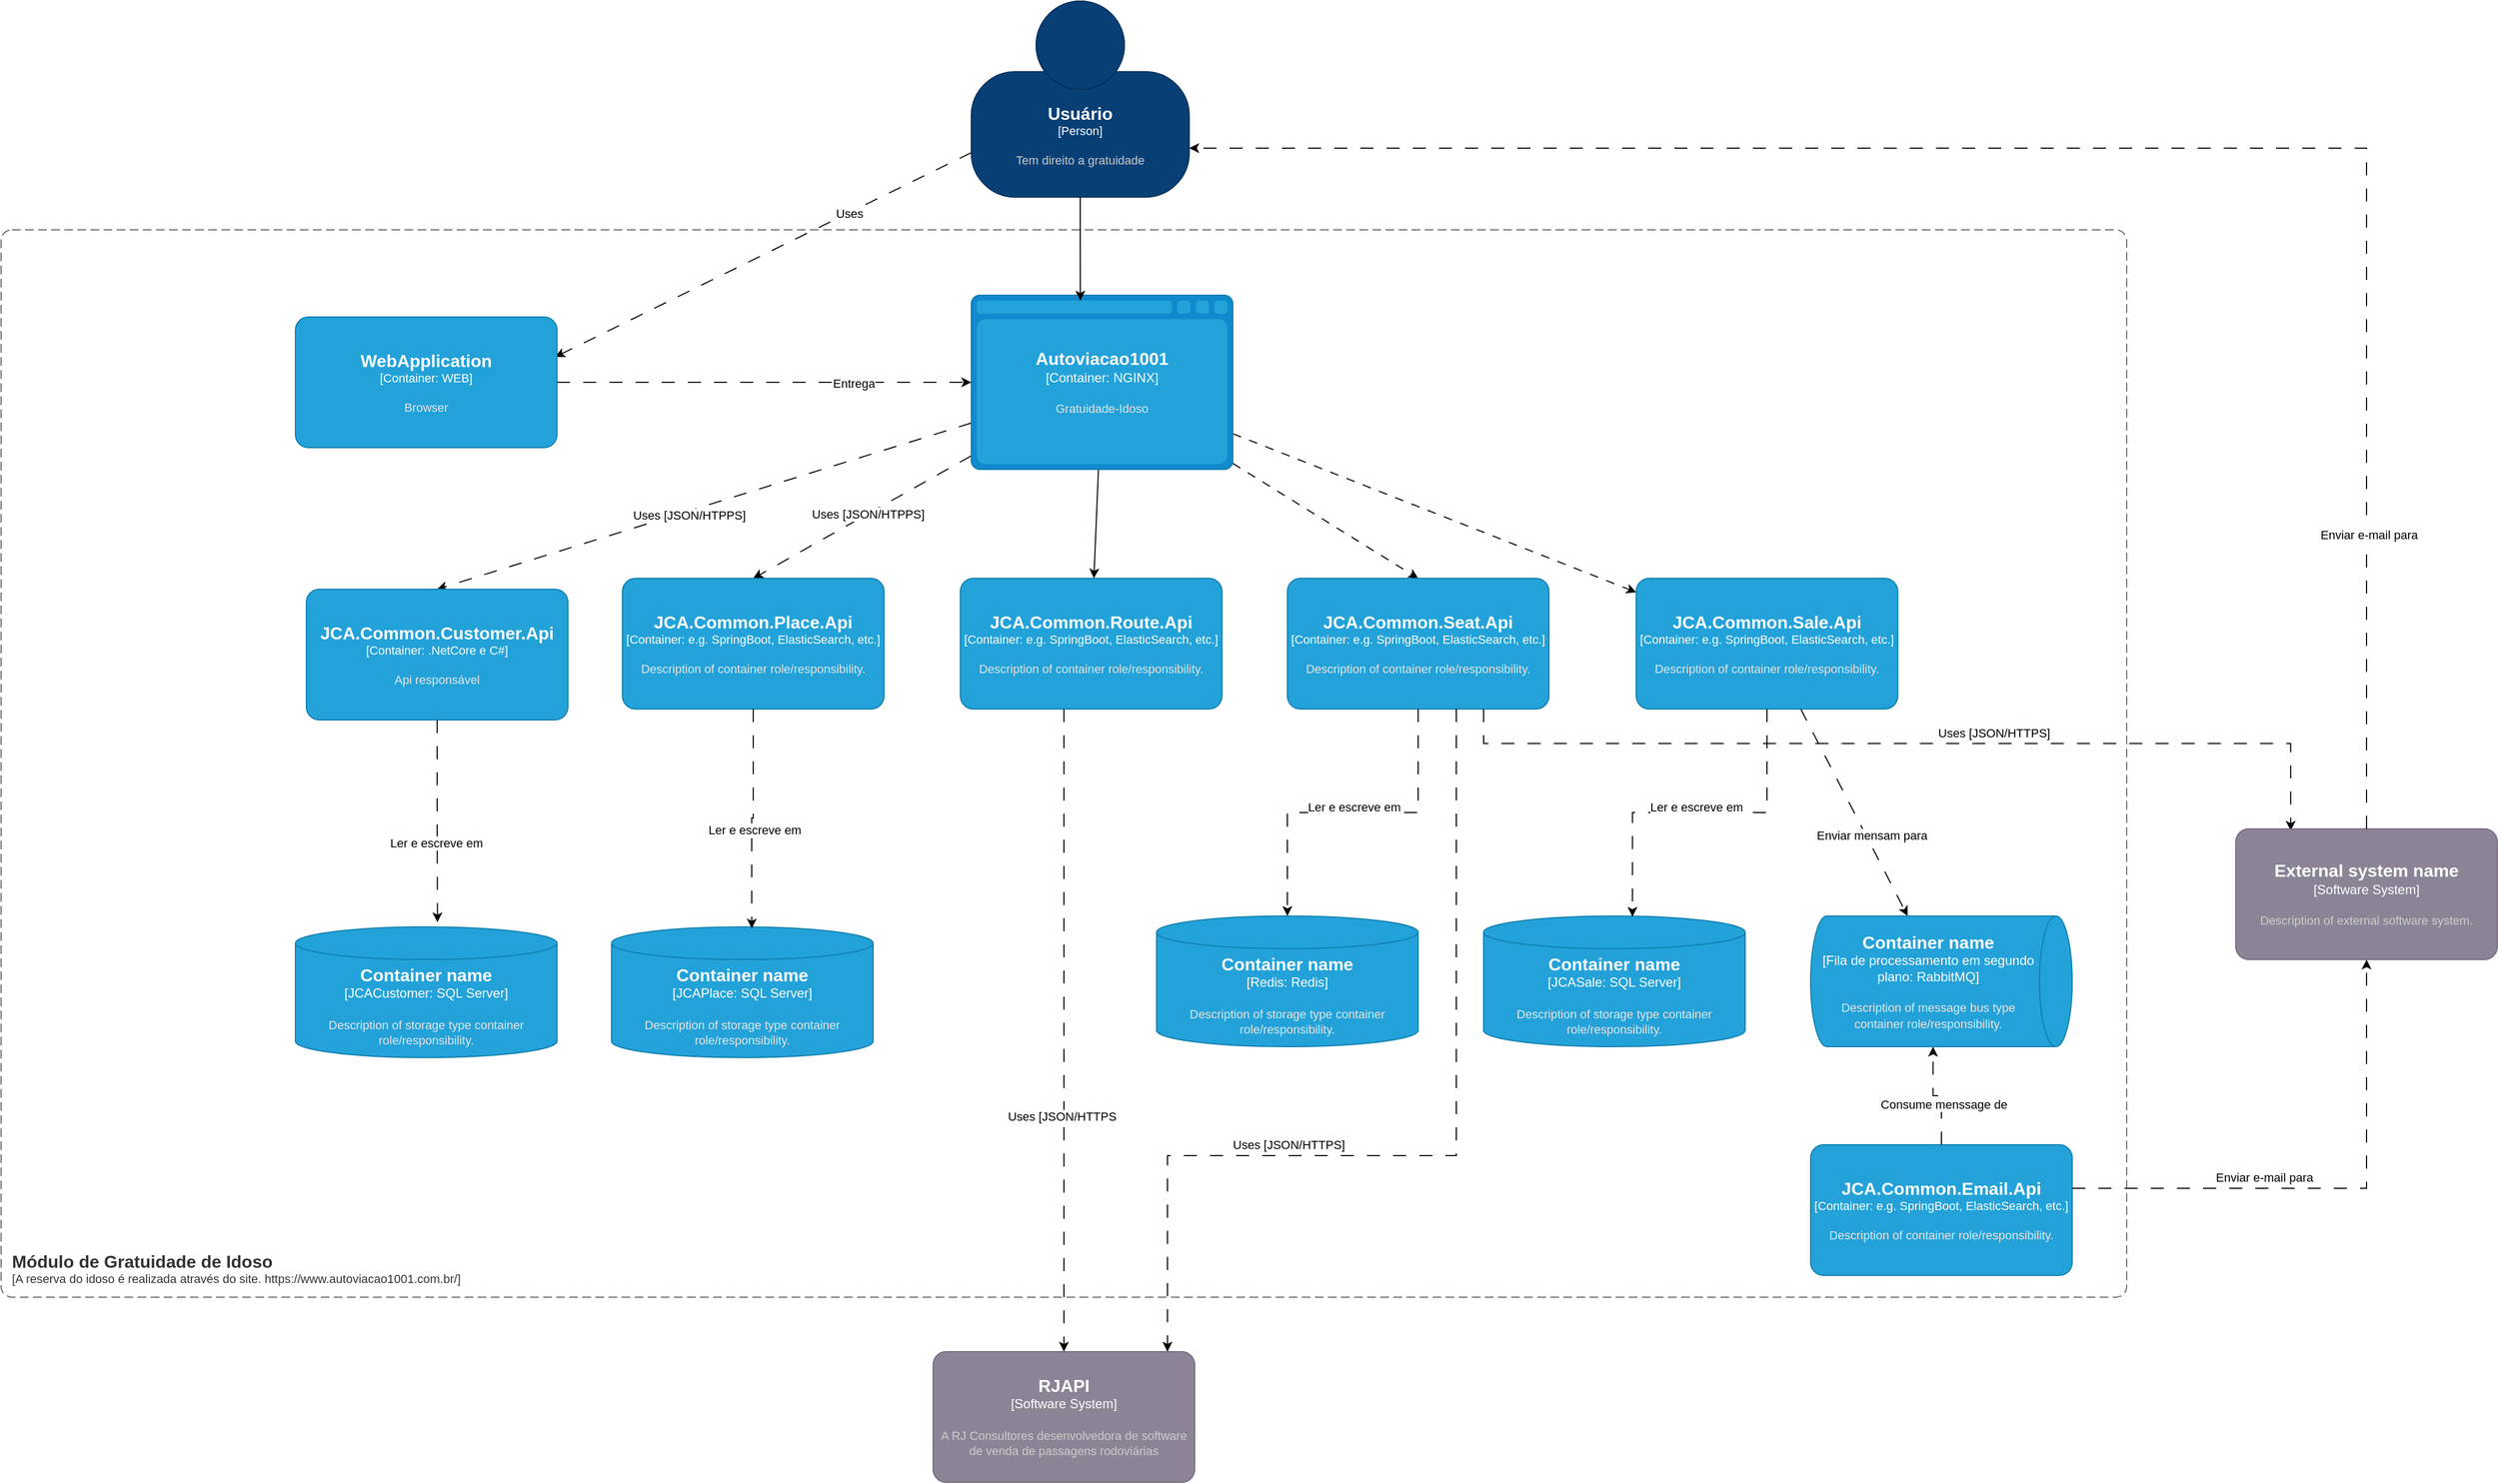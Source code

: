 <mxfile version="23.1.5" type="github">
  <diagram name="Página-1" id="Jr2RfJmCpyc75pmIFJ4V">
    <mxGraphModel dx="1274" dy="665" grid="1" gridSize="10" guides="1" tooltips="1" connect="1" arrows="1" fold="1" page="1" pageScale="1" pageWidth="827" pageHeight="1169" math="0" shadow="0">
      <root>
        <mxCell id="0" />
        <mxCell id="1" parent="0" />
        <object placeholders="1" c4Name="Módulo de Gratuidade de Idoso" c4Type="SystemScopeBoundary" c4Application="A reserva do idoso é realizada através do site. https://www.autoviacao1001.com.br/" label="&lt;font style=&quot;font-size: 16px&quot;&gt;&lt;b&gt;&lt;div style=&quot;text-align: left&quot;&gt;%c4Name%&lt;/div&gt;&lt;/b&gt;&lt;/font&gt;&lt;div style=&quot;text-align: left&quot;&gt;[%c4Application%]&lt;/div&gt;" id="sZ7TyyytCn7wzkm7UGw8-1">
          <mxCell style="rounded=1;fontSize=11;whiteSpace=wrap;html=1;dashed=1;arcSize=20;fillColor=none;strokeColor=#666666;fontColor=#333333;labelBackgroundColor=none;align=left;verticalAlign=bottom;labelBorderColor=none;spacingTop=0;spacing=10;dashPattern=8 4;metaEdit=1;rotatable=0;perimeter=rectanglePerimeter;noLabel=0;labelPadding=0;allowArrows=0;connectable=0;expand=0;recursiveResize=0;editable=1;pointerEvents=0;absoluteArcSize=1;points=[[0.25,0,0],[0.5,0,0],[0.75,0,0],[1,0.25,0],[1,0.5,0],[1,0.75,0],[0.75,1,0],[0.5,1,0],[0.25,1,0],[0,0.75,0],[0,0.5,0],[0,0.25,0]];" vertex="1" parent="1">
            <mxGeometry x="130" y="550" width="1950" height="980" as="geometry" />
          </mxCell>
        </object>
        <mxCell id="sZ7TyyytCn7wzkm7UGw8-2" style="rounded=0;orthogonalLoop=1;jettySize=auto;html=1;dashed=1;dashPattern=12 12;entryX=0.993;entryY=0.306;entryDx=0;entryDy=0;entryPerimeter=0;" edge="1" parent="1" source="sZ7TyyytCn7wzkm7UGw8-4" target="sZ7TyyytCn7wzkm7UGw8-49">
          <mxGeometry relative="1" as="geometry">
            <mxPoint x="722.308" y="630" as="targetPoint" />
          </mxGeometry>
        </mxCell>
        <mxCell id="sZ7TyyytCn7wzkm7UGw8-3" value="Uses" style="edgeLabel;html=1;align=center;verticalAlign=middle;resizable=0;points=[];" vertex="1" connectable="0" parent="sZ7TyyytCn7wzkm7UGw8-2">
          <mxGeometry x="-0.412" relative="1" as="geometry">
            <mxPoint as="offset" />
          </mxGeometry>
        </mxCell>
        <object placeholders="1" c4Name="Usuário" c4Type="Person" c4Description="Tem direito a gratuidade" label="&lt;font style=&quot;font-size: 16px&quot;&gt;&lt;b&gt;%c4Name%&lt;/b&gt;&lt;/font&gt;&lt;div&gt;[%c4Type%]&lt;/div&gt;&lt;br&gt;&lt;div&gt;&lt;font style=&quot;font-size: 11px&quot;&gt;&lt;font color=&quot;#cccccc&quot;&gt;%c4Description%&lt;/font&gt;&lt;/div&gt;" id="sZ7TyyytCn7wzkm7UGw8-4">
          <mxCell style="html=1;fontSize=11;dashed=0;whiteSpace=wrap;fillColor=#083F75;strokeColor=#06315C;fontColor=#ffffff;shape=mxgraph.c4.person2;align=center;metaEdit=1;points=[[0.5,0,0],[1,0.5,0],[1,0.75,0],[0.75,1,0],[0.5,1,0],[0.25,1,0],[0,0.75,0],[0,0.5,0]];resizable=0;" vertex="1" parent="1">
            <mxGeometry x="1020" y="340" width="200" height="180" as="geometry" />
          </mxCell>
        </object>
        <mxCell id="sZ7TyyytCn7wzkm7UGw8-5" value="" style="rounded=0;orthogonalLoop=1;jettySize=auto;html=1;entryX=0.5;entryY=0;entryDx=0;entryDy=0;entryPerimeter=0;dashed=1;dashPattern=12 12;" edge="1" parent="1" source="sZ7TyyytCn7wzkm7UGw8-12" target="sZ7TyyytCn7wzkm7UGw8-17">
          <mxGeometry relative="1" as="geometry">
            <mxPoint x="570" y="910" as="targetPoint" />
          </mxGeometry>
        </mxCell>
        <mxCell id="sZ7TyyytCn7wzkm7UGw8-6" value="Uses [JSON/HTPPS]" style="edgeLabel;html=1;align=center;verticalAlign=middle;resizable=0;points=[];" vertex="1" connectable="0" parent="sZ7TyyytCn7wzkm7UGw8-5">
          <mxGeometry x="-0.047" relative="1" as="geometry">
            <mxPoint as="offset" />
          </mxGeometry>
        </mxCell>
        <mxCell id="sZ7TyyytCn7wzkm7UGw8-7" style="rounded=0;orthogonalLoop=1;jettySize=auto;html=1;entryX=0.5;entryY=0;entryDx=0;entryDy=0;entryPerimeter=0;dashed=1;dashPattern=12 12;" edge="1" parent="1" source="sZ7TyyytCn7wzkm7UGw8-12" target="sZ7TyyytCn7wzkm7UGw8-16">
          <mxGeometry relative="1" as="geometry">
            <mxPoint x="260" y="870" as="targetPoint" />
          </mxGeometry>
        </mxCell>
        <mxCell id="sZ7TyyytCn7wzkm7UGw8-8" value="Uses [JSON/HTPPS]" style="edgeLabel;html=1;align=center;verticalAlign=middle;resizable=0;points=[];" vertex="1" connectable="0" parent="sZ7TyyytCn7wzkm7UGw8-7">
          <mxGeometry x="0.061" y="3" relative="1" as="geometry">
            <mxPoint as="offset" />
          </mxGeometry>
        </mxCell>
        <mxCell id="sZ7TyyytCn7wzkm7UGw8-9" style="rounded=0;orthogonalLoop=1;jettySize=auto;html=1;" edge="1" parent="1" source="sZ7TyyytCn7wzkm7UGw8-12" target="sZ7TyyytCn7wzkm7UGw8-18">
          <mxGeometry relative="1" as="geometry" />
        </mxCell>
        <mxCell id="sZ7TyyytCn7wzkm7UGw8-10" style="rounded=0;orthogonalLoop=1;jettySize=auto;html=1;dashed=1;dashPattern=8 8;entryX=0.5;entryY=0;entryDx=0;entryDy=0;entryPerimeter=0;" edge="1" parent="1" source="sZ7TyyytCn7wzkm7UGw8-12" target="sZ7TyyytCn7wzkm7UGw8-19">
          <mxGeometry relative="1" as="geometry">
            <mxPoint x="1060" y="880" as="targetPoint" />
          </mxGeometry>
        </mxCell>
        <mxCell id="sZ7TyyytCn7wzkm7UGw8-11" style="rounded=0;orthogonalLoop=1;jettySize=auto;html=1;dashed=1;dashPattern=8 8;" edge="1" parent="1" source="sZ7TyyytCn7wzkm7UGw8-12" target="sZ7TyyytCn7wzkm7UGw8-28">
          <mxGeometry relative="1" as="geometry" />
        </mxCell>
        <object placeholders="1" c4Type="Autoviacao1001" c4Container="Container" c4Technology="NGINX" c4Description="Gratuidade-Idoso" label="&lt;font style=&quot;font-size: 16px&quot;&gt;&lt;b&gt;%c4Type%&lt;/b&gt;&lt;/font&gt;&lt;div&gt;[%c4Container%:&amp;nbsp;%c4Technology%]&lt;/div&gt;&lt;br&gt;&lt;div&gt;&lt;font style=&quot;font-size: 11px&quot;&gt;&lt;font color=&quot;#E6E6E6&quot;&gt;%c4Description%&lt;/font&gt;&lt;/div&gt;" id="sZ7TyyytCn7wzkm7UGw8-12">
          <mxCell style="shape=mxgraph.c4.webBrowserContainer2;whiteSpace=wrap;html=1;boundedLbl=1;rounded=0;labelBackgroundColor=none;strokeColor=#118ACD;fillColor=#23A2D9;strokeColor=#118ACD;strokeColor2=#0E7DAD;fontSize=12;fontColor=#ffffff;align=center;metaEdit=1;points=[[0.5,0,0],[1,0.25,0],[1,0.5,0],[1,0.75,0],[0.5,1,0],[0,0.75,0],[0,0.5,0],[0,0.25,0]];resizable=0;" vertex="1" parent="1">
            <mxGeometry x="1020" y="610" width="240" height="160" as="geometry" />
          </mxCell>
        </object>
        <mxCell id="sZ7TyyytCn7wzkm7UGw8-13" style="edgeStyle=orthogonalEdgeStyle;rounded=0;orthogonalLoop=1;jettySize=auto;html=1;entryX=0;entryY=0.5;entryDx=0;entryDy=0;entryPerimeter=0;dashed=1;dashPattern=12 12;" edge="1" parent="1" source="sZ7TyyytCn7wzkm7UGw8-49" target="sZ7TyyytCn7wzkm7UGw8-12">
          <mxGeometry relative="1" as="geometry">
            <mxPoint x="723" y="690" as="sourcePoint" />
          </mxGeometry>
        </mxCell>
        <mxCell id="sZ7TyyytCn7wzkm7UGw8-14" value="Entrega" style="edgeLabel;html=1;align=center;verticalAlign=middle;resizable=0;points=[];" vertex="1" connectable="0" parent="sZ7TyyytCn7wzkm7UGw8-13">
          <mxGeometry x="0.428" y="-1" relative="1" as="geometry">
            <mxPoint as="offset" />
          </mxGeometry>
        </mxCell>
        <mxCell id="sZ7TyyytCn7wzkm7UGw8-15" style="edgeStyle=orthogonalEdgeStyle;rounded=0;orthogonalLoop=1;jettySize=auto;html=1;entryX=0.417;entryY=0.031;entryDx=0;entryDy=0;entryPerimeter=0;" edge="1" parent="1" source="sZ7TyyytCn7wzkm7UGw8-4" target="sZ7TyyytCn7wzkm7UGw8-12">
          <mxGeometry relative="1" as="geometry" />
        </mxCell>
        <object placeholders="1" c4Name="JCA.Common.Customer.Api" c4Type="Container" c4Technology=".NetCore e C#" c4Description="Api responsável" label="&lt;font style=&quot;font-size: 16px&quot;&gt;&lt;b&gt;%c4Name%&lt;/b&gt;&lt;/font&gt;&lt;div&gt;[%c4Type%: %c4Technology%]&lt;/div&gt;&lt;br&gt;&lt;div&gt;&lt;font style=&quot;font-size: 11px&quot;&gt;&lt;font color=&quot;#E6E6E6&quot;&gt;%c4Description%&lt;/font&gt;&lt;/div&gt;" id="sZ7TyyytCn7wzkm7UGw8-16">
          <mxCell style="rounded=1;whiteSpace=wrap;html=1;fontSize=11;labelBackgroundColor=none;fillColor=#23A2D9;fontColor=#ffffff;align=center;arcSize=10;strokeColor=#0E7DAD;metaEdit=1;resizable=0;points=[[0.25,0,0],[0.5,0,0],[0.75,0,0],[1,0.25,0],[1,0.5,0],[1,0.75,0],[0.75,1,0],[0.5,1,0],[0.25,1,0],[0,0.75,0],[0,0.5,0],[0,0.25,0]];" vertex="1" parent="1">
            <mxGeometry x="410" y="880" width="240" height="120" as="geometry" />
          </mxCell>
        </object>
        <object placeholders="1" c4Name="JCA.Common.Place.Api" c4Type="Container" c4Technology="e.g. SpringBoot, ElasticSearch, etc." c4Description="Description of container role/responsibility." label="&lt;font style=&quot;font-size: 16px&quot;&gt;&lt;b&gt;%c4Name%&lt;/b&gt;&lt;/font&gt;&lt;div&gt;[%c4Type%: %c4Technology%]&lt;/div&gt;&lt;br&gt;&lt;div&gt;&lt;font style=&quot;font-size: 11px&quot;&gt;&lt;font color=&quot;#E6E6E6&quot;&gt;%c4Description%&lt;/font&gt;&lt;/div&gt;" id="sZ7TyyytCn7wzkm7UGw8-17">
          <mxCell style="rounded=1;whiteSpace=wrap;html=1;fontSize=11;labelBackgroundColor=none;fillColor=#23A2D9;fontColor=#ffffff;align=center;arcSize=10;strokeColor=#0E7DAD;metaEdit=1;resizable=0;points=[[0.25,0,0],[0.5,0,0],[0.75,0,0],[1,0.25,0],[1,0.5,0],[1,0.75,0],[0.75,1,0],[0.5,1,0],[0.25,1,0],[0,0.75,0],[0,0.5,0],[0,0.25,0]];" vertex="1" parent="1">
            <mxGeometry x="700" y="870" width="240" height="120" as="geometry" />
          </mxCell>
        </object>
        <object placeholders="1" c4Name="JCA.Common.Route.Api" c4Type="Container" c4Technology="e.g. SpringBoot, ElasticSearch, etc." c4Description="Description of container role/responsibility." label="&lt;font style=&quot;font-size: 16px&quot;&gt;&lt;b&gt;%c4Name%&lt;/b&gt;&lt;/font&gt;&lt;div&gt;[%c4Type%: %c4Technology%]&lt;/div&gt;&lt;br&gt;&lt;div&gt;&lt;font style=&quot;font-size: 11px&quot;&gt;&lt;font color=&quot;#E6E6E6&quot;&gt;%c4Description%&lt;/font&gt;&lt;/div&gt;" id="sZ7TyyytCn7wzkm7UGw8-18">
          <mxCell style="rounded=1;whiteSpace=wrap;html=1;fontSize=11;labelBackgroundColor=none;fillColor=#23A2D9;fontColor=#ffffff;align=center;arcSize=10;strokeColor=#0E7DAD;metaEdit=1;resizable=0;points=[[0.25,0,0],[0.5,0,0],[0.75,0,0],[1,0.25,0],[1,0.5,0],[1,0.75,0],[0.75,1,0],[0.5,1,0],[0.25,1,0],[0,0.75,0],[0,0.5,0],[0,0.25,0]];" vertex="1" parent="1">
            <mxGeometry x="1010" y="870" width="240" height="120" as="geometry" />
          </mxCell>
        </object>
        <object placeholders="1" c4Name="JCA.Common.Seat.Api" c4Type="Container" c4Technology="e.g. SpringBoot, ElasticSearch, etc." c4Description="Description of container role/responsibility." label="&lt;font style=&quot;font-size: 16px&quot;&gt;&lt;b&gt;%c4Name%&lt;/b&gt;&lt;/font&gt;&lt;div&gt;[%c4Type%: %c4Technology%]&lt;/div&gt;&lt;br&gt;&lt;div&gt;&lt;font style=&quot;font-size: 11px&quot;&gt;&lt;font color=&quot;#E6E6E6&quot;&gt;%c4Description%&lt;/font&gt;&lt;/div&gt;" id="sZ7TyyytCn7wzkm7UGw8-19">
          <mxCell style="rounded=1;whiteSpace=wrap;html=1;fontSize=11;labelBackgroundColor=none;fillColor=#23A2D9;fontColor=#ffffff;align=center;arcSize=10;strokeColor=#0E7DAD;metaEdit=1;resizable=0;points=[[0.25,0,0],[0.5,0,0],[0.75,0,0],[1,0.25,0],[1,0.5,0],[1,0.75,0],[0.75,1,0],[0.5,1,0],[0.25,1,0],[0,0.75,0],[0,0.5,0],[0,0.25,0]];" vertex="1" parent="1">
            <mxGeometry x="1310" y="870" width="240" height="120" as="geometry" />
          </mxCell>
        </object>
        <object placeholders="1" c4Type="Container name" c4Container="JCACustomer" c4Technology="SQL Server" c4Description="Description of storage type container role/responsibility." label="&lt;font style=&quot;font-size: 16px&quot;&gt;&lt;b&gt;%c4Type%&lt;/b&gt;&lt;/font&gt;&lt;div&gt;[%c4Container%:&amp;nbsp;%c4Technology%]&lt;/div&gt;&lt;br&gt;&lt;div&gt;&lt;font style=&quot;font-size: 11px&quot;&gt;&lt;font color=&quot;#E6E6E6&quot;&gt;%c4Description%&lt;/font&gt;&lt;/div&gt;" id="sZ7TyyytCn7wzkm7UGw8-20">
          <mxCell style="shape=cylinder3;size=15;whiteSpace=wrap;html=1;boundedLbl=1;rounded=0;labelBackgroundColor=none;fillColor=#23A2D9;fontSize=12;fontColor=#ffffff;align=center;strokeColor=#0E7DAD;metaEdit=1;points=[[0.5,0,0],[1,0.25,0],[1,0.5,0],[1,0.75,0],[0.5,1,0],[0,0.75,0],[0,0.5,0],[0,0.25,0]];resizable=0;" vertex="1" parent="1">
            <mxGeometry x="400" y="1190" width="240" height="120" as="geometry" />
          </mxCell>
        </object>
        <object placeholders="1" c4Type="Container name" c4Container="JCAPlace" c4Technology="SQL Server" c4Description="Description of storage type container role/responsibility." label="&lt;font style=&quot;font-size: 16px&quot;&gt;&lt;b&gt;%c4Type%&lt;/b&gt;&lt;/font&gt;&lt;div&gt;[%c4Container%:&amp;nbsp;%c4Technology%]&lt;/div&gt;&lt;br&gt;&lt;div&gt;&lt;font style=&quot;font-size: 11px&quot;&gt;&lt;font color=&quot;#E6E6E6&quot;&gt;%c4Description%&lt;/font&gt;&lt;/div&gt;" id="sZ7TyyytCn7wzkm7UGw8-21">
          <mxCell style="shape=cylinder3;size=15;whiteSpace=wrap;html=1;boundedLbl=1;rounded=0;labelBackgroundColor=none;fillColor=#23A2D9;fontSize=12;fontColor=#ffffff;align=center;strokeColor=#0E7DAD;metaEdit=1;points=[[0.5,0,0],[1,0.25,0],[1,0.5,0],[1,0.75,0],[0.5,1,0],[0,0.75,0],[0,0.5,0],[0,0.25,0]];resizable=0;" vertex="1" parent="1">
            <mxGeometry x="690" y="1190" width="240" height="120" as="geometry" />
          </mxCell>
        </object>
        <object placeholders="1" c4Type="Container name" c4Container="Redis" c4Technology="Redis" c4Description="Description of storage type container role/responsibility." label="&lt;font style=&quot;font-size: 16px&quot;&gt;&lt;b&gt;%c4Type%&lt;/b&gt;&lt;/font&gt;&lt;div&gt;[%c4Container%:&amp;nbsp;%c4Technology%]&lt;/div&gt;&lt;br&gt;&lt;div&gt;&lt;font style=&quot;font-size: 11px&quot;&gt;&lt;font color=&quot;#E6E6E6&quot;&gt;%c4Description%&lt;/font&gt;&lt;/div&gt;" id="sZ7TyyytCn7wzkm7UGw8-22">
          <mxCell style="shape=cylinder3;size=15;whiteSpace=wrap;html=1;boundedLbl=1;rounded=0;labelBackgroundColor=none;fillColor=#23A2D9;fontSize=12;fontColor=#ffffff;align=center;strokeColor=#0E7DAD;metaEdit=1;points=[[0.5,0,0],[1,0.25,0],[1,0.5,0],[1,0.75,0],[0.5,1,0],[0,0.75,0],[0,0.5,0],[0,0.25,0]];resizable=0;" vertex="1" parent="1">
            <mxGeometry x="1190" y="1180" width="240" height="120" as="geometry" />
          </mxCell>
        </object>
        <object placeholders="1" c4Name="RJAPI" c4Type="Software System" c4Description="A RJ Consultores desenvolvedora de software de venda de passagens rodoviárias" label="&lt;font style=&quot;font-size: 16px&quot;&gt;&lt;b&gt;%c4Name%&lt;/b&gt;&lt;/font&gt;&lt;div&gt;[%c4Type%]&lt;/div&gt;&lt;br&gt;&lt;div&gt;&lt;font style=&quot;font-size: 11px&quot;&gt;&lt;font color=&quot;#cccccc&quot;&gt;%c4Description%&lt;/font&gt;&lt;/div&gt;" id="sZ7TyyytCn7wzkm7UGw8-23">
          <mxCell style="rounded=1;whiteSpace=wrap;html=1;labelBackgroundColor=none;fillColor=#8C8496;fontColor=#ffffff;align=center;arcSize=10;strokeColor=#736782;metaEdit=1;resizable=0;points=[[0.25,0,0],[0.5,0,0],[0.75,0,0],[1,0.25,0],[1,0.5,0],[1,0.75,0],[0.75,1,0],[0.5,1,0],[0.25,1,0],[0,0.75,0],[0,0.5,0],[0,0.25,0]];" vertex="1" parent="1">
            <mxGeometry x="985" y="1580" width="240" height="120" as="geometry" />
          </mxCell>
        </object>
        <mxCell id="sZ7TyyytCn7wzkm7UGw8-24" style="rounded=0;orthogonalLoop=1;jettySize=auto;html=1;entryX=0.417;entryY=0;entryDx=0;entryDy=0;entryPerimeter=0;dashed=1;dashPattern=12 12;edgeStyle=elbowEdgeStyle;exitX=0.957;exitY=0.986;exitDx=0;exitDy=0;exitPerimeter=0;elbow=vertical;" edge="1" parent="1">
          <mxGeometry relative="1" as="geometry">
            <mxPoint x="1490.0" y="990.0" as="sourcePoint" />
            <mxPoint x="2230.4" y="1101.68" as="targetPoint" />
            <Array as="points">
              <mxPoint x="1960.32" y="1021.68" />
            </Array>
          </mxGeometry>
        </mxCell>
        <mxCell id="sZ7TyyytCn7wzkm7UGw8-25" value="Uses [JSON/HTTPS]" style="edgeLabel;html=1;align=center;verticalAlign=middle;resizable=0;points=[];" vertex="1" connectable="0" parent="sZ7TyyytCn7wzkm7UGw8-24">
          <mxGeometry x="0.28" y="-5" relative="1" as="geometry">
            <mxPoint x="-46" y="-15" as="offset" />
          </mxGeometry>
        </mxCell>
        <mxCell id="sZ7TyyytCn7wzkm7UGw8-26" style="rounded=0;orthogonalLoop=1;jettySize=auto;html=1;dashed=1;dashPattern=12 12;" edge="1" parent="1" source="sZ7TyyytCn7wzkm7UGw8-28" target="sZ7TyyytCn7wzkm7UGw8-30">
          <mxGeometry relative="1" as="geometry" />
        </mxCell>
        <mxCell id="sZ7TyyytCn7wzkm7UGw8-27" value="Enviar mensam para" style="edgeLabel;html=1;align=center;verticalAlign=middle;resizable=0;points=[];" vertex="1" connectable="0" parent="sZ7TyyytCn7wzkm7UGw8-26">
          <mxGeometry x="-0.076" y="-3" relative="1" as="geometry">
            <mxPoint x="22" y="26" as="offset" />
          </mxGeometry>
        </mxCell>
        <object placeholders="1" c4Name="JCA.Common.Sale.Api" c4Type="Container" c4Technology="e.g. SpringBoot, ElasticSearch, etc." c4Description="Description of container role/responsibility." label="&lt;font style=&quot;font-size: 16px&quot;&gt;&lt;b&gt;%c4Name%&lt;/b&gt;&lt;/font&gt;&lt;div&gt;[%c4Type%: %c4Technology%]&lt;/div&gt;&lt;br&gt;&lt;div&gt;&lt;font style=&quot;font-size: 11px&quot;&gt;&lt;font color=&quot;#E6E6E6&quot;&gt;%c4Description%&lt;/font&gt;&lt;/div&gt;" id="sZ7TyyytCn7wzkm7UGw8-28">
          <mxCell style="rounded=1;whiteSpace=wrap;html=1;fontSize=11;labelBackgroundColor=none;fillColor=#23A2D9;fontColor=#ffffff;align=center;arcSize=10;strokeColor=#0E7DAD;metaEdit=1;resizable=0;points=[[0.25,0,0],[0.5,0,0],[0.75,0,0],[1,0.25,0],[1,0.5,0],[1,0.75,0],[0.75,1,0],[0.5,1,0],[0.25,1,0],[0,0.75,0],[0,0.5,0],[0,0.25,0]];" vertex="1" parent="1">
            <mxGeometry x="1630" y="870" width="240" height="120" as="geometry" />
          </mxCell>
        </object>
        <object placeholders="1" c4Type="Container name" c4Container="JCASale" c4Technology="SQL Server" c4Description="Description of storage type container role/responsibility." label="&lt;font style=&quot;font-size: 16px&quot;&gt;&lt;b&gt;%c4Type%&lt;/b&gt;&lt;/font&gt;&lt;div&gt;[%c4Container%:&amp;nbsp;%c4Technology%]&lt;/div&gt;&lt;br&gt;&lt;div&gt;&lt;font style=&quot;font-size: 11px&quot;&gt;&lt;font color=&quot;#E6E6E6&quot;&gt;%c4Description%&lt;/font&gt;&lt;/div&gt;" id="sZ7TyyytCn7wzkm7UGw8-29">
          <mxCell style="shape=cylinder3;size=15;whiteSpace=wrap;html=1;boundedLbl=1;rounded=0;labelBackgroundColor=none;fillColor=#23A2D9;fontSize=12;fontColor=#ffffff;align=center;strokeColor=#0E7DAD;metaEdit=1;points=[[0.5,0,0],[1,0.25,0],[1,0.5,0],[1,0.75,0],[0.5,1,0],[0,0.75,0],[0,0.5,0],[0,0.25,0]];resizable=0;" vertex="1" parent="1">
            <mxGeometry x="1490" y="1180" width="240" height="120" as="geometry" />
          </mxCell>
        </object>
        <object placeholders="1" c4Type="Container name" c4Container="Fila de processamento em segundo plano" c4Technology="RabbitMQ" c4Description="Description of message bus type container role/responsibility." label="&lt;font style=&quot;font-size: 16px&quot;&gt;&lt;b&gt;%c4Type%&lt;/b&gt;&lt;/font&gt;&lt;div&gt;[%c4Container%:&amp;nbsp;%c4Technology%]&lt;/div&gt;&lt;br&gt;&lt;div&gt;&lt;font style=&quot;font-size: 11px&quot;&gt;&lt;font color=&quot;#E6E6E6&quot;&gt;%c4Description%&lt;/font&gt;&lt;/div&gt;" id="sZ7TyyytCn7wzkm7UGw8-30">
          <mxCell style="shape=cylinder3;size=15;direction=south;whiteSpace=wrap;html=1;boundedLbl=1;rounded=0;labelBackgroundColor=none;fillColor=#23A2D9;fontSize=12;fontColor=#ffffff;align=center;strokeColor=#0E7DAD;metaEdit=1;points=[[0.5,0,0],[1,0.25,0],[1,0.5,0],[1,0.75,0],[0.5,1,0],[0,0.75,0],[0,0.5,0],[0,0.25,0]];resizable=0;" vertex="1" parent="1">
            <mxGeometry x="1790" y="1180" width="240" height="120" as="geometry" />
          </mxCell>
        </object>
        <object placeholders="1" c4Name="JCA.Common.Email.Api" c4Type="Container" c4Technology="e.g. SpringBoot, ElasticSearch, etc." c4Description="Description of container role/responsibility." label="&lt;font style=&quot;font-size: 16px&quot;&gt;&lt;b&gt;%c4Name%&lt;/b&gt;&lt;/font&gt;&lt;div&gt;[%c4Type%: %c4Technology%]&lt;/div&gt;&lt;br&gt;&lt;div&gt;&lt;font style=&quot;font-size: 11px&quot;&gt;&lt;font color=&quot;#E6E6E6&quot;&gt;%c4Description%&lt;/font&gt;&lt;/div&gt;" id="sZ7TyyytCn7wzkm7UGw8-31">
          <mxCell style="rounded=1;whiteSpace=wrap;html=1;fontSize=11;labelBackgroundColor=none;fillColor=#23A2D9;fontColor=#ffffff;align=center;arcSize=10;strokeColor=#0E7DAD;metaEdit=1;resizable=0;points=[[0.25,0,0],[0.5,0,0],[0.75,0,0],[1,0.25,0],[1,0.5,0],[1,0.75,0],[0.75,1,0],[0.5,1,0],[0.25,1,0],[0,0.75,0],[0,0.5,0],[0,0.25,0]];" vertex="1" parent="1">
            <mxGeometry x="1790" y="1390" width="240" height="120" as="geometry" />
          </mxCell>
        </object>
        <object placeholders="1" c4Name="External system name" c4Type="Software System" c4Description="Description of external software system." label="&lt;font style=&quot;font-size: 16px&quot;&gt;&lt;b&gt;%c4Name%&lt;/b&gt;&lt;/font&gt;&lt;div&gt;[%c4Type%]&lt;/div&gt;&lt;br&gt;&lt;div&gt;&lt;font style=&quot;font-size: 11px&quot;&gt;&lt;font color=&quot;#cccccc&quot;&gt;%c4Description%&lt;/font&gt;&lt;/div&gt;" id="sZ7TyyytCn7wzkm7UGw8-32">
          <mxCell style="rounded=1;whiteSpace=wrap;html=1;labelBackgroundColor=none;fillColor=#8C8496;fontColor=#ffffff;align=center;arcSize=10;strokeColor=#736782;metaEdit=1;resizable=0;points=[[0.25,0,0],[0.5,0,0],[0.75,0,0],[1,0.25,0],[1,0.5,0],[1,0.75,0],[0.75,1,0],[0.5,1,0],[0.25,1,0],[0,0.75,0],[0,0.5,0],[0,0.25,0]];" vertex="1" parent="1">
            <mxGeometry x="2180" y="1100" width="240" height="120" as="geometry" />
          </mxCell>
        </object>
        <mxCell id="sZ7TyyytCn7wzkm7UGw8-33" style="edgeStyle=elbowEdgeStyle;rounded=0;orthogonalLoop=1;jettySize=auto;html=1;entryX=1;entryY=0.75;entryDx=0;entryDy=0;entryPerimeter=0;dashed=1;dashPattern=12 12;elbow=vertical;" edge="1" parent="1" source="sZ7TyyytCn7wzkm7UGw8-32" target="sZ7TyyytCn7wzkm7UGw8-4">
          <mxGeometry relative="1" as="geometry">
            <Array as="points">
              <mxPoint x="1750" y="475" />
            </Array>
          </mxGeometry>
        </mxCell>
        <mxCell id="sZ7TyyytCn7wzkm7UGw8-34" value="Enviar e-mail para" style="edgeLabel;html=1;align=center;verticalAlign=middle;resizable=0;points=[];" vertex="1" connectable="0" parent="sZ7TyyytCn7wzkm7UGw8-33">
          <mxGeometry x="-0.683" y="-2" relative="1" as="geometry">
            <mxPoint as="offset" />
          </mxGeometry>
        </mxCell>
        <mxCell id="sZ7TyyytCn7wzkm7UGw8-35" style="edgeStyle=elbowEdgeStyle;rounded=0;orthogonalLoop=1;jettySize=auto;html=1;entryX=0.5;entryY=1;entryDx=0;entryDy=0;entryPerimeter=0;dashed=1;dashPattern=12 12;elbow=vertical;" edge="1" parent="1" source="sZ7TyyytCn7wzkm7UGw8-31" target="sZ7TyyytCn7wzkm7UGw8-32">
          <mxGeometry relative="1" as="geometry">
            <Array as="points">
              <mxPoint x="2080" y="1430" />
            </Array>
          </mxGeometry>
        </mxCell>
        <mxCell id="sZ7TyyytCn7wzkm7UGw8-36" value="Enviar e-mail para" style="edgeLabel;html=1;align=center;verticalAlign=middle;resizable=0;points=[];" vertex="1" connectable="0" parent="sZ7TyyytCn7wzkm7UGw8-35">
          <mxGeometry x="0.014" y="-2" relative="1" as="geometry">
            <mxPoint x="-68" y="-12" as="offset" />
          </mxGeometry>
        </mxCell>
        <mxCell id="sZ7TyyytCn7wzkm7UGw8-37" style="edgeStyle=orthogonalEdgeStyle;rounded=0;orthogonalLoop=1;jettySize=auto;html=1;entryX=0.543;entryY=-0.035;entryDx=0;entryDy=0;entryPerimeter=0;dashed=1;dashPattern=12 12;" edge="1" parent="1" source="sZ7TyyytCn7wzkm7UGw8-16" target="sZ7TyyytCn7wzkm7UGw8-20">
          <mxGeometry relative="1" as="geometry" />
        </mxCell>
        <mxCell id="sZ7TyyytCn7wzkm7UGw8-38" value="Ler e escreve em" style="edgeLabel;html=1;align=center;verticalAlign=middle;resizable=0;points=[];" vertex="1" connectable="0" parent="sZ7TyyytCn7wzkm7UGw8-37">
          <mxGeometry x="0.22" y="-2" relative="1" as="geometry">
            <mxPoint as="offset" />
          </mxGeometry>
        </mxCell>
        <mxCell id="sZ7TyyytCn7wzkm7UGw8-39" style="edgeStyle=orthogonalEdgeStyle;rounded=0;orthogonalLoop=1;jettySize=auto;html=1;entryX=0.536;entryY=0.012;entryDx=0;entryDy=0;entryPerimeter=0;dashed=1;dashPattern=12 12;" edge="1" parent="1" source="sZ7TyyytCn7wzkm7UGw8-17" target="sZ7TyyytCn7wzkm7UGw8-21">
          <mxGeometry relative="1" as="geometry" />
        </mxCell>
        <mxCell id="sZ7TyyytCn7wzkm7UGw8-40" value="Ler e escreve em" style="edgeLabel;html=1;align=center;verticalAlign=middle;resizable=0;points=[];" vertex="1" connectable="0" parent="sZ7TyyytCn7wzkm7UGw8-39">
          <mxGeometry x="0.106" y="2" relative="1" as="geometry">
            <mxPoint as="offset" />
          </mxGeometry>
        </mxCell>
        <mxCell id="sZ7TyyytCn7wzkm7UGw8-41" style="edgeStyle=orthogonalEdgeStyle;rounded=0;orthogonalLoop=1;jettySize=auto;html=1;entryX=0.569;entryY=0.006;entryDx=0;entryDy=0;entryPerimeter=0;dashed=1;dashPattern=12 12;" edge="1" parent="1" source="sZ7TyyytCn7wzkm7UGw8-28" target="sZ7TyyytCn7wzkm7UGw8-29">
          <mxGeometry relative="1" as="geometry" />
        </mxCell>
        <mxCell id="sZ7TyyytCn7wzkm7UGw8-42" value="Ler e escreve em" style="edgeLabel;html=1;align=center;verticalAlign=middle;resizable=0;points=[];" vertex="1" connectable="0" parent="sZ7TyyytCn7wzkm7UGw8-41">
          <mxGeometry x="-0.219" relative="1" as="geometry">
            <mxPoint x="-38" y="-5" as="offset" />
          </mxGeometry>
        </mxCell>
        <mxCell id="sZ7TyyytCn7wzkm7UGw8-43" style="edgeStyle=orthogonalEdgeStyle;rounded=0;orthogonalLoop=1;jettySize=auto;html=1;entryX=0.5;entryY=0;entryDx=0;entryDy=0;entryPerimeter=0;dashed=1;dashPattern=12 12;" edge="1" parent="1" source="sZ7TyyytCn7wzkm7UGw8-19" target="sZ7TyyytCn7wzkm7UGw8-22">
          <mxGeometry relative="1" as="geometry" />
        </mxCell>
        <mxCell id="sZ7TyyytCn7wzkm7UGw8-44" value="Ler e escreve em" style="edgeLabel;html=1;align=center;verticalAlign=middle;resizable=0;points=[];" vertex="1" connectable="0" parent="sZ7TyyytCn7wzkm7UGw8-43">
          <mxGeometry x="-0.043" y="1" relative="1" as="geometry">
            <mxPoint x="-6" y="-6" as="offset" />
          </mxGeometry>
        </mxCell>
        <mxCell id="sZ7TyyytCn7wzkm7UGw8-45" style="edgeStyle=orthogonalEdgeStyle;rounded=0;orthogonalLoop=1;jettySize=auto;html=1;entryX=0.5;entryY=0;entryDx=0;entryDy=0;entryPerimeter=0;dashed=1;dashPattern=12 12;" edge="1" parent="1" source="sZ7TyyytCn7wzkm7UGw8-18" target="sZ7TyyytCn7wzkm7UGw8-23">
          <mxGeometry relative="1" as="geometry">
            <Array as="points">
              <mxPoint x="1105" y="1130" />
              <mxPoint x="1105" y="1130" />
            </Array>
          </mxGeometry>
        </mxCell>
        <mxCell id="sZ7TyyytCn7wzkm7UGw8-46" value="Uses [JSON/HTTPS" style="edgeLabel;html=1;align=center;verticalAlign=middle;resizable=0;points=[];" vertex="1" connectable="0" parent="sZ7TyyytCn7wzkm7UGw8-45">
          <mxGeometry x="0.268" y="-2" relative="1" as="geometry">
            <mxPoint as="offset" />
          </mxGeometry>
        </mxCell>
        <mxCell id="sZ7TyyytCn7wzkm7UGw8-47" style="edgeStyle=orthogonalEdgeStyle;rounded=0;orthogonalLoop=1;jettySize=auto;html=1;entryX=1;entryY=0.532;entryDx=0;entryDy=0;entryPerimeter=0;dashed=1;dashPattern=12 12;" edge="1" parent="1" source="sZ7TyyytCn7wzkm7UGw8-31" target="sZ7TyyytCn7wzkm7UGw8-30">
          <mxGeometry relative="1" as="geometry" />
        </mxCell>
        <mxCell id="sZ7TyyytCn7wzkm7UGw8-48" value="Consume menssage de" style="edgeLabel;html=1;align=center;verticalAlign=middle;resizable=0;points=[];" vertex="1" connectable="0" parent="sZ7TyyytCn7wzkm7UGw8-47">
          <mxGeometry x="-0.232" y="-2" relative="1" as="geometry">
            <mxPoint as="offset" />
          </mxGeometry>
        </mxCell>
        <object placeholders="1" c4Name="WebApplication" c4Type="Container" c4Technology="WEB" c4Description="Browser" label="&lt;font style=&quot;font-size: 16px&quot;&gt;&lt;b&gt;%c4Name%&lt;/b&gt;&lt;/font&gt;&lt;div&gt;[%c4Type%: %c4Technology%]&lt;/div&gt;&lt;br&gt;&lt;div&gt;&lt;font style=&quot;font-size: 11px&quot;&gt;&lt;font color=&quot;#E6E6E6&quot;&gt;%c4Description%&lt;/font&gt;&lt;/div&gt;" id="sZ7TyyytCn7wzkm7UGw8-49">
          <mxCell style="rounded=1;whiteSpace=wrap;html=1;fontSize=11;labelBackgroundColor=none;fillColor=#23A2D9;fontColor=#ffffff;align=center;arcSize=10;strokeColor=#0E7DAD;metaEdit=1;resizable=0;points=[[0.25,0,0],[0.5,0,0],[0.75,0,0],[1,0.25,0],[1,0.5,0],[1,0.75,0],[0.75,1,0],[0.5,1,0],[0.25,1,0],[0,0.75,0],[0,0.5,0],[0,0.25,0]];" vertex="1" parent="1">
            <mxGeometry x="400" y="630" width="240" height="120" as="geometry" />
          </mxCell>
        </object>
        <mxCell id="sZ7TyyytCn7wzkm7UGw8-50" style="edgeStyle=elbowEdgeStyle;rounded=0;orthogonalLoop=1;jettySize=auto;html=1;entryX=0.75;entryY=0;entryDx=0;entryDy=0;entryPerimeter=0;dashed=1;dashPattern=12 12;elbow=vertical;" edge="1" parent="1">
          <mxGeometry relative="1" as="geometry">
            <mxPoint x="1465" y="990" as="sourcePoint" />
            <mxPoint x="1200" y="1580" as="targetPoint" />
            <Array as="points">
              <mxPoint x="1325" y="1400" />
            </Array>
          </mxGeometry>
        </mxCell>
        <mxCell id="sZ7TyyytCn7wzkm7UGw8-51" value="Uses [JSON/HTTPS]" style="edgeLabel;html=1;align=center;verticalAlign=middle;resizable=0;points=[];" vertex="1" connectable="0" parent="sZ7TyyytCn7wzkm7UGw8-50">
          <mxGeometry x="0.4" y="3" relative="1" as="geometry">
            <mxPoint x="34" y="-13" as="offset" />
          </mxGeometry>
        </mxCell>
      </root>
    </mxGraphModel>
  </diagram>
</mxfile>
